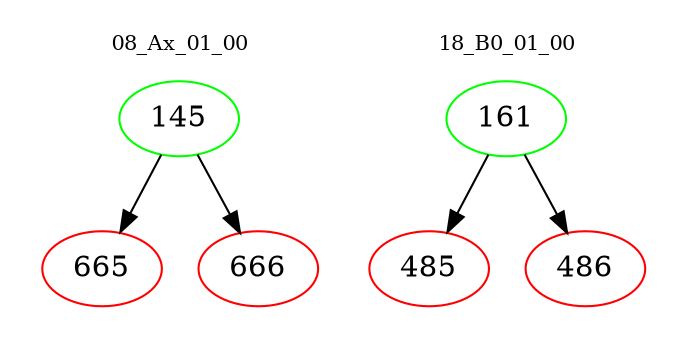digraph{
subgraph cluster_0 {
color = white
label = "08_Ax_01_00";
fontsize=10;
T0_145 [label="145", color="green"]
T0_145 -> T0_665 [color="black"]
T0_665 [label="665", color="red"]
T0_145 -> T0_666 [color="black"]
T0_666 [label="666", color="red"]
}
subgraph cluster_1 {
color = white
label = "18_B0_01_00";
fontsize=10;
T1_161 [label="161", color="green"]
T1_161 -> T1_485 [color="black"]
T1_485 [label="485", color="red"]
T1_161 -> T1_486 [color="black"]
T1_486 [label="486", color="red"]
}
}
